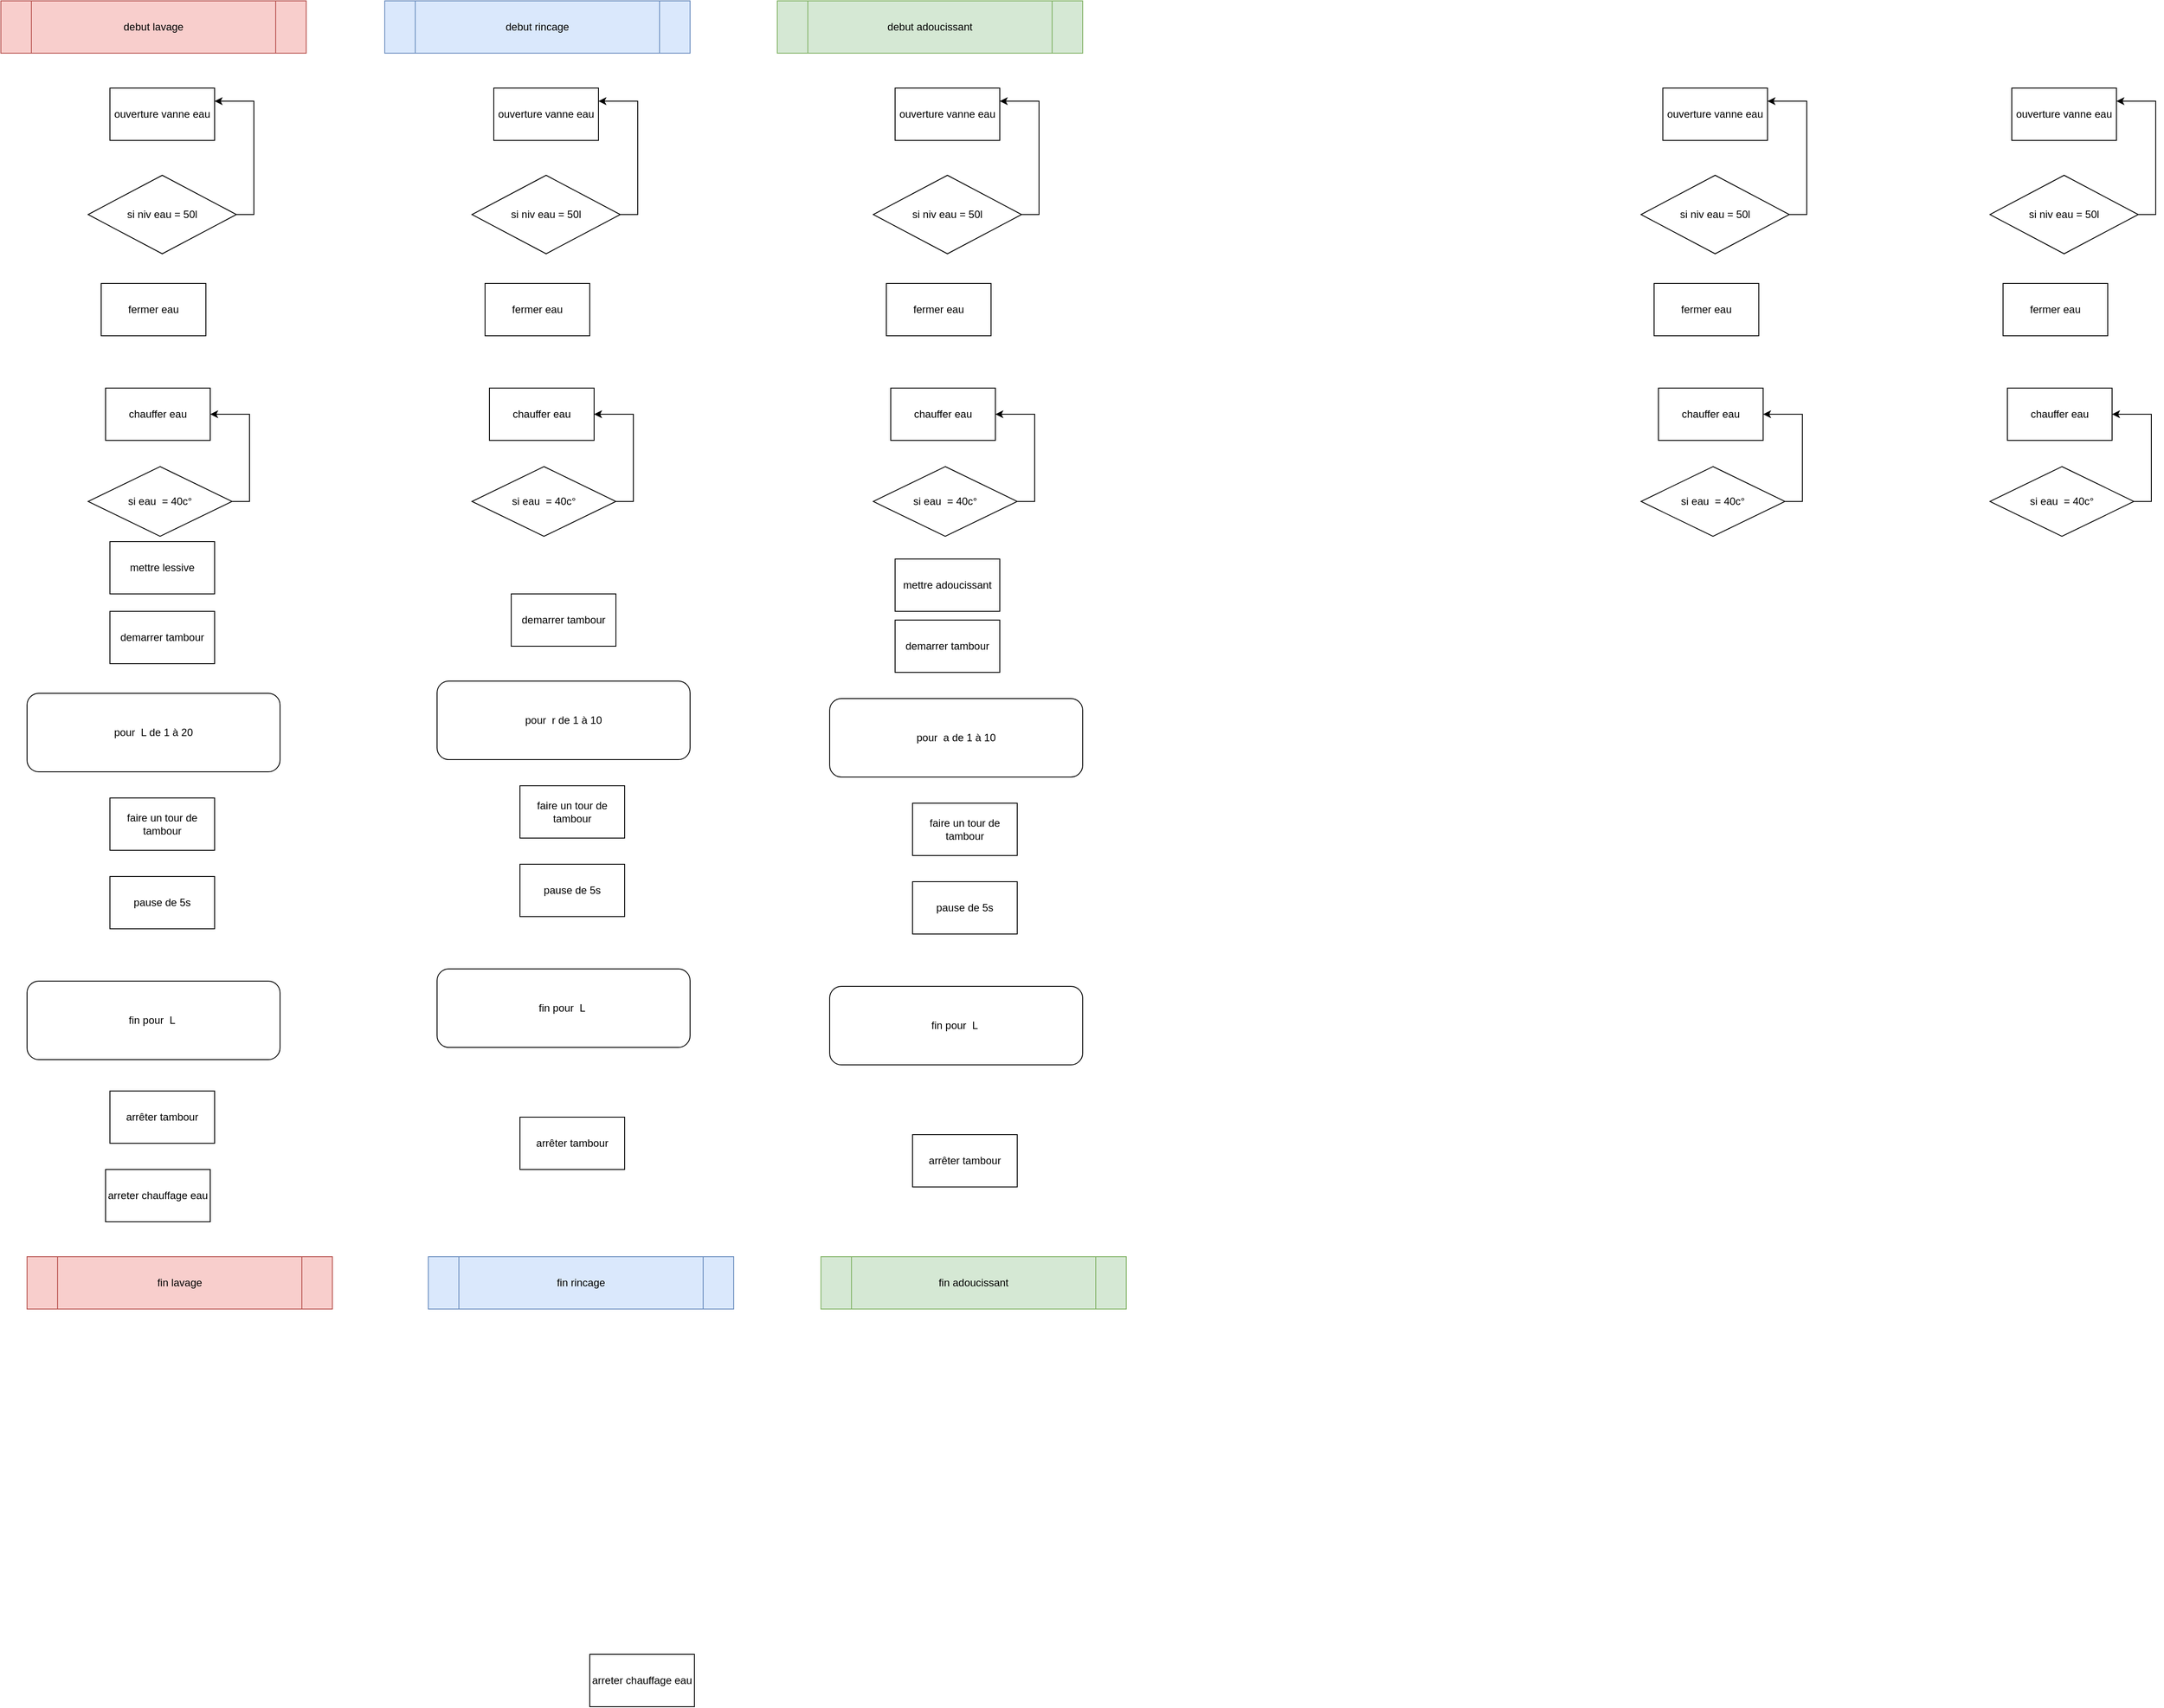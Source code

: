 <mxfile version="22.1.5" type="github">
  <diagram name="Page-1" id="M-fSdhTkE_ozXanSfyd4">
    <mxGraphModel dx="1405" dy="856" grid="1" gridSize="10" guides="1" tooltips="1" connect="1" arrows="1" fold="1" page="1" pageScale="1" pageWidth="827" pageHeight="1169" math="0" shadow="0">
      <root>
        <mxCell id="0" />
        <mxCell id="1" parent="0" />
        <mxCell id="0sE916H1c4o6Fyjwz3KS-1" value="debut lavage" style="shape=process;whiteSpace=wrap;html=1;backgroundOutline=1;fillColor=#f8cecc;strokeColor=#b85450;" vertex="1" parent="1">
          <mxGeometry x="80" y="40" width="350" height="60" as="geometry" />
        </mxCell>
        <mxCell id="0sE916H1c4o6Fyjwz3KS-2" value="demarrer tambour" style="rounded=0;whiteSpace=wrap;html=1;" vertex="1" parent="1">
          <mxGeometry x="205" y="740" width="120" height="60" as="geometry" />
        </mxCell>
        <mxCell id="0sE916H1c4o6Fyjwz3KS-3" value="pour&amp;nbsp; L de 1 à 20" style="rounded=1;whiteSpace=wrap;html=1;" vertex="1" parent="1">
          <mxGeometry x="110" y="834" width="290" height="90" as="geometry" />
        </mxCell>
        <mxCell id="0sE916H1c4o6Fyjwz3KS-4" value="mettre lessive" style="rounded=0;whiteSpace=wrap;html=1;" vertex="1" parent="1">
          <mxGeometry x="205" y="660" width="120" height="60" as="geometry" />
        </mxCell>
        <mxCell id="0sE916H1c4o6Fyjwz3KS-5" value="faire un tour de tambour" style="rounded=0;whiteSpace=wrap;html=1;" vertex="1" parent="1">
          <mxGeometry x="205" y="954" width="120" height="60" as="geometry" />
        </mxCell>
        <mxCell id="0sE916H1c4o6Fyjwz3KS-6" value="pause de 5s" style="rounded=0;whiteSpace=wrap;html=1;" vertex="1" parent="1">
          <mxGeometry x="205" y="1044" width="120" height="60" as="geometry" />
        </mxCell>
        <mxCell id="0sE916H1c4o6Fyjwz3KS-7" value="fin pour&amp;nbsp; L&amp;nbsp;" style="rounded=1;whiteSpace=wrap;html=1;" vertex="1" parent="1">
          <mxGeometry x="110" y="1164" width="290" height="90" as="geometry" />
        </mxCell>
        <mxCell id="0sE916H1c4o6Fyjwz3KS-8" value="arrêter tambour" style="rounded=0;whiteSpace=wrap;html=1;" vertex="1" parent="1">
          <mxGeometry x="205" y="1290" width="120" height="60" as="geometry" />
        </mxCell>
        <mxCell id="0sE916H1c4o6Fyjwz3KS-9" value="fin lavage" style="shape=process;whiteSpace=wrap;html=1;backgroundOutline=1;fillColor=#f8cecc;strokeColor=#b85450;" vertex="1" parent="1">
          <mxGeometry x="110" y="1480" width="350" height="60" as="geometry" />
        </mxCell>
        <mxCell id="0sE916H1c4o6Fyjwz3KS-10" value="debut rincage" style="shape=process;whiteSpace=wrap;html=1;backgroundOutline=1;fillColor=#dae8fc;strokeColor=#6c8ebf;" vertex="1" parent="1">
          <mxGeometry x="520" y="40" width="350" height="60" as="geometry" />
        </mxCell>
        <mxCell id="0sE916H1c4o6Fyjwz3KS-11" value="demarrer tambour" style="rounded=0;whiteSpace=wrap;html=1;" vertex="1" parent="1">
          <mxGeometry x="665" y="720" width="120" height="60" as="geometry" />
        </mxCell>
        <mxCell id="0sE916H1c4o6Fyjwz3KS-12" value="pour&amp;nbsp; r de 1 à 10" style="rounded=1;whiteSpace=wrap;html=1;" vertex="1" parent="1">
          <mxGeometry x="580" y="820" width="290" height="90" as="geometry" />
        </mxCell>
        <mxCell id="0sE916H1c4o6Fyjwz3KS-13" value="faire un tour de tambour" style="rounded=0;whiteSpace=wrap;html=1;" vertex="1" parent="1">
          <mxGeometry x="675" y="940" width="120" height="60" as="geometry" />
        </mxCell>
        <mxCell id="0sE916H1c4o6Fyjwz3KS-14" value="pause de 5s" style="rounded=0;whiteSpace=wrap;html=1;" vertex="1" parent="1">
          <mxGeometry x="675" y="1030" width="120" height="60" as="geometry" />
        </mxCell>
        <mxCell id="0sE916H1c4o6Fyjwz3KS-15" value="fin pour&amp;nbsp; L&amp;nbsp;" style="rounded=1;whiteSpace=wrap;html=1;" vertex="1" parent="1">
          <mxGeometry x="580" y="1150" width="290" height="90" as="geometry" />
        </mxCell>
        <mxCell id="0sE916H1c4o6Fyjwz3KS-16" value="arrêter tambour" style="rounded=0;whiteSpace=wrap;html=1;" vertex="1" parent="1">
          <mxGeometry x="675" y="1320" width="120" height="60" as="geometry" />
        </mxCell>
        <mxCell id="0sE916H1c4o6Fyjwz3KS-17" value="fin rincage" style="shape=process;whiteSpace=wrap;html=1;backgroundOutline=1;fillColor=#dae8fc;strokeColor=#6c8ebf;" vertex="1" parent="1">
          <mxGeometry x="570" y="1480" width="350" height="60" as="geometry" />
        </mxCell>
        <mxCell id="0sE916H1c4o6Fyjwz3KS-18" value="debut adoucissant" style="shape=process;whiteSpace=wrap;html=1;backgroundOutline=1;fillColor=#d5e8d4;strokeColor=#82b366;" vertex="1" parent="1">
          <mxGeometry x="970" y="40" width="350" height="60" as="geometry" />
        </mxCell>
        <mxCell id="0sE916H1c4o6Fyjwz3KS-26" value="demarrer tambour" style="rounded=0;whiteSpace=wrap;html=1;" vertex="1" parent="1">
          <mxGeometry x="1105" y="750" width="120" height="60" as="geometry" />
        </mxCell>
        <mxCell id="0sE916H1c4o6Fyjwz3KS-27" value="pour&amp;nbsp; a de 1 à 10" style="rounded=1;whiteSpace=wrap;html=1;" vertex="1" parent="1">
          <mxGeometry x="1030" y="840" width="290" height="90" as="geometry" />
        </mxCell>
        <mxCell id="0sE916H1c4o6Fyjwz3KS-28" value="faire un tour de tambour" style="rounded=0;whiteSpace=wrap;html=1;" vertex="1" parent="1">
          <mxGeometry x="1125" y="960" width="120" height="60" as="geometry" />
        </mxCell>
        <mxCell id="0sE916H1c4o6Fyjwz3KS-29" value="pause de 5s" style="rounded=0;whiteSpace=wrap;html=1;" vertex="1" parent="1">
          <mxGeometry x="1125" y="1050" width="120" height="60" as="geometry" />
        </mxCell>
        <mxCell id="0sE916H1c4o6Fyjwz3KS-30" value="fin pour&amp;nbsp; L&amp;nbsp;" style="rounded=1;whiteSpace=wrap;html=1;" vertex="1" parent="1">
          <mxGeometry x="1030" y="1170" width="290" height="90" as="geometry" />
        </mxCell>
        <mxCell id="0sE916H1c4o6Fyjwz3KS-31" value="arrêter tambour" style="rounded=0;whiteSpace=wrap;html=1;" vertex="1" parent="1">
          <mxGeometry x="1125" y="1340" width="120" height="60" as="geometry" />
        </mxCell>
        <mxCell id="0sE916H1c4o6Fyjwz3KS-32" value="ouverture vanne eau" style="rounded=0;whiteSpace=wrap;html=1;" vertex="1" parent="1">
          <mxGeometry x="205" y="140" width="120" height="60" as="geometry" />
        </mxCell>
        <mxCell id="0sE916H1c4o6Fyjwz3KS-37" style="edgeStyle=orthogonalEdgeStyle;rounded=0;orthogonalLoop=1;jettySize=auto;html=1;exitX=1;exitY=0.5;exitDx=0;exitDy=0;entryX=1;entryY=0.5;entryDx=0;entryDy=0;" edge="1" parent="1" source="0sE916H1c4o6Fyjwz3KS-33" target="0sE916H1c4o6Fyjwz3KS-35">
          <mxGeometry relative="1" as="geometry" />
        </mxCell>
        <mxCell id="0sE916H1c4o6Fyjwz3KS-33" value="si eau&amp;nbsp; = 40c°" style="rhombus;whiteSpace=wrap;html=1;" vertex="1" parent="1">
          <mxGeometry x="180" y="574" width="165" height="80" as="geometry" />
        </mxCell>
        <mxCell id="0sE916H1c4o6Fyjwz3KS-36" style="edgeStyle=orthogonalEdgeStyle;rounded=0;orthogonalLoop=1;jettySize=auto;html=1;exitX=1;exitY=0.5;exitDx=0;exitDy=0;entryX=1;entryY=0.25;entryDx=0;entryDy=0;" edge="1" parent="1" source="0sE916H1c4o6Fyjwz3KS-34" target="0sE916H1c4o6Fyjwz3KS-32">
          <mxGeometry relative="1" as="geometry" />
        </mxCell>
        <mxCell id="0sE916H1c4o6Fyjwz3KS-34" value="si niv eau = 50l&lt;br&gt;" style="rhombus;whiteSpace=wrap;html=1;" vertex="1" parent="1">
          <mxGeometry x="180" y="240" width="170" height="90" as="geometry" />
        </mxCell>
        <mxCell id="0sE916H1c4o6Fyjwz3KS-35" value="chauffer eau" style="rounded=0;whiteSpace=wrap;html=1;" vertex="1" parent="1">
          <mxGeometry x="200" y="484" width="120" height="60" as="geometry" />
        </mxCell>
        <mxCell id="0sE916H1c4o6Fyjwz3KS-38" value="fermer eau" style="rounded=0;whiteSpace=wrap;html=1;" vertex="1" parent="1">
          <mxGeometry x="195" y="364" width="120" height="60" as="geometry" />
        </mxCell>
        <mxCell id="0sE916H1c4o6Fyjwz3KS-43" value="ouverture vanne eau" style="rounded=0;whiteSpace=wrap;html=1;" vertex="1" parent="1">
          <mxGeometry x="645" y="140" width="120" height="60" as="geometry" />
        </mxCell>
        <mxCell id="0sE916H1c4o6Fyjwz3KS-44" style="edgeStyle=orthogonalEdgeStyle;rounded=0;orthogonalLoop=1;jettySize=auto;html=1;exitX=1;exitY=0.5;exitDx=0;exitDy=0;entryX=1;entryY=0.5;entryDx=0;entryDy=0;" edge="1" parent="1" source="0sE916H1c4o6Fyjwz3KS-45" target="0sE916H1c4o6Fyjwz3KS-48">
          <mxGeometry relative="1" as="geometry" />
        </mxCell>
        <mxCell id="0sE916H1c4o6Fyjwz3KS-45" value="si eau&amp;nbsp; = 40c°" style="rhombus;whiteSpace=wrap;html=1;" vertex="1" parent="1">
          <mxGeometry x="620" y="574" width="165" height="80" as="geometry" />
        </mxCell>
        <mxCell id="0sE916H1c4o6Fyjwz3KS-46" style="edgeStyle=orthogonalEdgeStyle;rounded=0;orthogonalLoop=1;jettySize=auto;html=1;exitX=1;exitY=0.5;exitDx=0;exitDy=0;entryX=1;entryY=0.25;entryDx=0;entryDy=0;" edge="1" parent="1" source="0sE916H1c4o6Fyjwz3KS-47" target="0sE916H1c4o6Fyjwz3KS-43">
          <mxGeometry relative="1" as="geometry" />
        </mxCell>
        <mxCell id="0sE916H1c4o6Fyjwz3KS-47" value="si niv eau = 50l&lt;br&gt;" style="rhombus;whiteSpace=wrap;html=1;" vertex="1" parent="1">
          <mxGeometry x="620" y="240" width="170" height="90" as="geometry" />
        </mxCell>
        <mxCell id="0sE916H1c4o6Fyjwz3KS-48" value="chauffer eau" style="rounded=0;whiteSpace=wrap;html=1;" vertex="1" parent="1">
          <mxGeometry x="640" y="484" width="120" height="60" as="geometry" />
        </mxCell>
        <mxCell id="0sE916H1c4o6Fyjwz3KS-49" value="fermer eau" style="rounded=0;whiteSpace=wrap;html=1;" vertex="1" parent="1">
          <mxGeometry x="635" y="364" width="120" height="60" as="geometry" />
        </mxCell>
        <mxCell id="0sE916H1c4o6Fyjwz3KS-50" value="ouverture vanne eau" style="rounded=0;whiteSpace=wrap;html=1;" vertex="1" parent="1">
          <mxGeometry x="1105" y="140" width="120" height="60" as="geometry" />
        </mxCell>
        <mxCell id="0sE916H1c4o6Fyjwz3KS-51" style="edgeStyle=orthogonalEdgeStyle;rounded=0;orthogonalLoop=1;jettySize=auto;html=1;exitX=1;exitY=0.5;exitDx=0;exitDy=0;entryX=1;entryY=0.5;entryDx=0;entryDy=0;" edge="1" parent="1" source="0sE916H1c4o6Fyjwz3KS-52" target="0sE916H1c4o6Fyjwz3KS-55">
          <mxGeometry relative="1" as="geometry" />
        </mxCell>
        <mxCell id="0sE916H1c4o6Fyjwz3KS-52" value="si eau&amp;nbsp; = 40c°" style="rhombus;whiteSpace=wrap;html=1;" vertex="1" parent="1">
          <mxGeometry x="1080" y="574" width="165" height="80" as="geometry" />
        </mxCell>
        <mxCell id="0sE916H1c4o6Fyjwz3KS-53" style="edgeStyle=orthogonalEdgeStyle;rounded=0;orthogonalLoop=1;jettySize=auto;html=1;exitX=1;exitY=0.5;exitDx=0;exitDy=0;entryX=1;entryY=0.25;entryDx=0;entryDy=0;" edge="1" parent="1" source="0sE916H1c4o6Fyjwz3KS-54" target="0sE916H1c4o6Fyjwz3KS-50">
          <mxGeometry relative="1" as="geometry" />
        </mxCell>
        <mxCell id="0sE916H1c4o6Fyjwz3KS-54" value="si niv eau = 50l&lt;br&gt;" style="rhombus;whiteSpace=wrap;html=1;" vertex="1" parent="1">
          <mxGeometry x="1080" y="240" width="170" height="90" as="geometry" />
        </mxCell>
        <mxCell id="0sE916H1c4o6Fyjwz3KS-55" value="chauffer eau" style="rounded=0;whiteSpace=wrap;html=1;" vertex="1" parent="1">
          <mxGeometry x="1100" y="484" width="120" height="60" as="geometry" />
        </mxCell>
        <mxCell id="0sE916H1c4o6Fyjwz3KS-56" value="fermer eau" style="rounded=0;whiteSpace=wrap;html=1;" vertex="1" parent="1">
          <mxGeometry x="1095" y="364" width="120" height="60" as="geometry" />
        </mxCell>
        <mxCell id="0sE916H1c4o6Fyjwz3KS-57" value="ouverture vanne eau" style="rounded=0;whiteSpace=wrap;html=1;" vertex="1" parent="1">
          <mxGeometry x="1985.03" y="140" width="120" height="60" as="geometry" />
        </mxCell>
        <mxCell id="0sE916H1c4o6Fyjwz3KS-58" style="edgeStyle=orthogonalEdgeStyle;rounded=0;orthogonalLoop=1;jettySize=auto;html=1;exitX=1;exitY=0.5;exitDx=0;exitDy=0;entryX=1;entryY=0.5;entryDx=0;entryDy=0;" edge="1" parent="1" source="0sE916H1c4o6Fyjwz3KS-59" target="0sE916H1c4o6Fyjwz3KS-62">
          <mxGeometry relative="1" as="geometry" />
        </mxCell>
        <mxCell id="0sE916H1c4o6Fyjwz3KS-59" value="si eau&amp;nbsp; = 40c°" style="rhombus;whiteSpace=wrap;html=1;" vertex="1" parent="1">
          <mxGeometry x="1960.03" y="574" width="165" height="80" as="geometry" />
        </mxCell>
        <mxCell id="0sE916H1c4o6Fyjwz3KS-60" style="edgeStyle=orthogonalEdgeStyle;rounded=0;orthogonalLoop=1;jettySize=auto;html=1;exitX=1;exitY=0.5;exitDx=0;exitDy=0;entryX=1;entryY=0.25;entryDx=0;entryDy=0;" edge="1" parent="1" source="0sE916H1c4o6Fyjwz3KS-61" target="0sE916H1c4o6Fyjwz3KS-57">
          <mxGeometry relative="1" as="geometry" />
        </mxCell>
        <mxCell id="0sE916H1c4o6Fyjwz3KS-61" value="si niv eau = 50l&lt;br&gt;" style="rhombus;whiteSpace=wrap;html=1;" vertex="1" parent="1">
          <mxGeometry x="1960.03" y="240" width="170" height="90" as="geometry" />
        </mxCell>
        <mxCell id="0sE916H1c4o6Fyjwz3KS-62" value="chauffer eau" style="rounded=0;whiteSpace=wrap;html=1;" vertex="1" parent="1">
          <mxGeometry x="1980.03" y="484" width="120" height="60" as="geometry" />
        </mxCell>
        <mxCell id="0sE916H1c4o6Fyjwz3KS-63" value="fermer eau" style="rounded=0;whiteSpace=wrap;html=1;" vertex="1" parent="1">
          <mxGeometry x="1975.03" y="364" width="120" height="60" as="geometry" />
        </mxCell>
        <mxCell id="0sE916H1c4o6Fyjwz3KS-64" value="ouverture vanne eau" style="rounded=0;whiteSpace=wrap;html=1;" vertex="1" parent="1">
          <mxGeometry x="2385" y="140" width="120" height="60" as="geometry" />
        </mxCell>
        <mxCell id="0sE916H1c4o6Fyjwz3KS-65" style="edgeStyle=orthogonalEdgeStyle;rounded=0;orthogonalLoop=1;jettySize=auto;html=1;exitX=1;exitY=0.5;exitDx=0;exitDy=0;entryX=1;entryY=0.5;entryDx=0;entryDy=0;" edge="1" parent="1" source="0sE916H1c4o6Fyjwz3KS-66" target="0sE916H1c4o6Fyjwz3KS-69">
          <mxGeometry relative="1" as="geometry" />
        </mxCell>
        <mxCell id="0sE916H1c4o6Fyjwz3KS-66" value="si eau&amp;nbsp; = 40c°" style="rhombus;whiteSpace=wrap;html=1;" vertex="1" parent="1">
          <mxGeometry x="2360" y="574" width="165" height="80" as="geometry" />
        </mxCell>
        <mxCell id="0sE916H1c4o6Fyjwz3KS-67" style="edgeStyle=orthogonalEdgeStyle;rounded=0;orthogonalLoop=1;jettySize=auto;html=1;exitX=1;exitY=0.5;exitDx=0;exitDy=0;entryX=1;entryY=0.25;entryDx=0;entryDy=0;" edge="1" parent="1" source="0sE916H1c4o6Fyjwz3KS-68" target="0sE916H1c4o6Fyjwz3KS-64">
          <mxGeometry relative="1" as="geometry" />
        </mxCell>
        <mxCell id="0sE916H1c4o6Fyjwz3KS-68" value="si niv eau = 50l&lt;br&gt;" style="rhombus;whiteSpace=wrap;html=1;" vertex="1" parent="1">
          <mxGeometry x="2360" y="240" width="170" height="90" as="geometry" />
        </mxCell>
        <mxCell id="0sE916H1c4o6Fyjwz3KS-69" value="chauffer eau" style="rounded=0;whiteSpace=wrap;html=1;" vertex="1" parent="1">
          <mxGeometry x="2380" y="484" width="120" height="60" as="geometry" />
        </mxCell>
        <mxCell id="0sE916H1c4o6Fyjwz3KS-70" value="fermer eau" style="rounded=0;whiteSpace=wrap;html=1;" vertex="1" parent="1">
          <mxGeometry x="2375" y="364" width="120" height="60" as="geometry" />
        </mxCell>
        <mxCell id="0sE916H1c4o6Fyjwz3KS-71" value="arreter chauffage eau" style="rounded=0;whiteSpace=wrap;html=1;" vertex="1" parent="1">
          <mxGeometry x="200" y="1380" width="120" height="60" as="geometry" />
        </mxCell>
        <mxCell id="0sE916H1c4o6Fyjwz3KS-72" value="arreter chauffage eau" style="rounded=0;whiteSpace=wrap;html=1;" vertex="1" parent="1">
          <mxGeometry x="755" y="1936" width="120" height="60" as="geometry" />
        </mxCell>
        <mxCell id="0sE916H1c4o6Fyjwz3KS-73" value="mettre adoucissant" style="rounded=0;whiteSpace=wrap;html=1;" vertex="1" parent="1">
          <mxGeometry x="1105" y="680" width="120" height="60" as="geometry" />
        </mxCell>
        <mxCell id="0sE916H1c4o6Fyjwz3KS-74" value="fin adoucissant" style="shape=process;whiteSpace=wrap;html=1;backgroundOutline=1;fillColor=#d5e8d4;strokeColor=#82b366;" vertex="1" parent="1">
          <mxGeometry x="1020" y="1480" width="350" height="60" as="geometry" />
        </mxCell>
      </root>
    </mxGraphModel>
  </diagram>
</mxfile>
